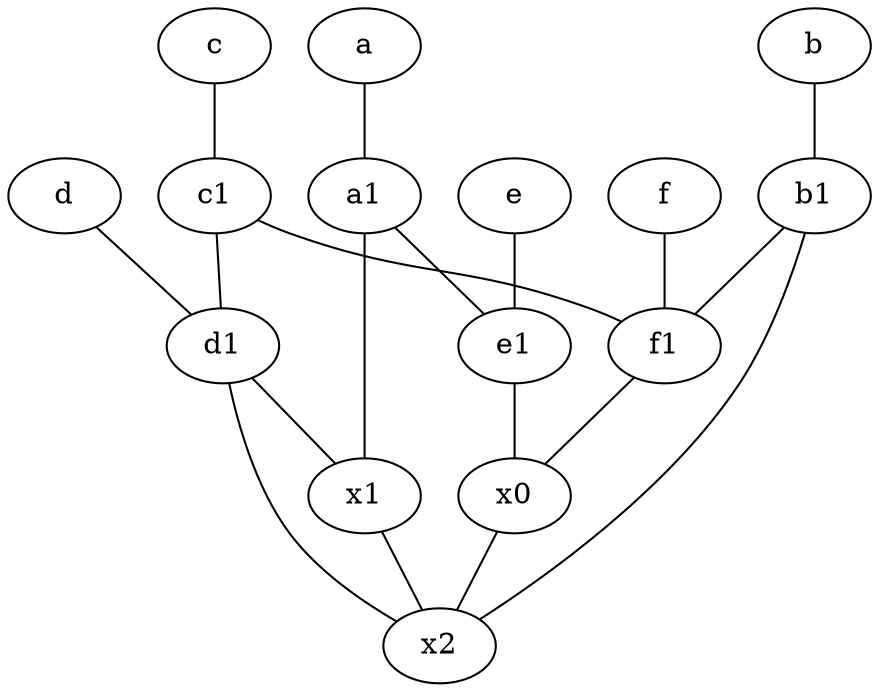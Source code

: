 graph {
	node [labelfontsize=50]
	e1 [labelfontsize=50 pos="7,7!"]
	c1 [labelfontsize=50 pos="4.5,3!"]
	d1 [labelfontsize=50 pos="3,5!"]
	b [labelfontsize=50 pos="10,4!"]
	a [labelfontsize=50 pos="8,2!"]
	a1 [labelfontsize=50 pos="8,3!"]
	f [labelfontsize=50 pos="3,9!"]
	x1 [labelfontsize=50]
	x2 [labelfontsize=50]
	e [labelfontsize=50 pos="7,9!"]
	d [labelfontsize=50 pos="2,5!"]
	x0 [labelfontsize=50]
	c [labelfontsize=50 pos="4.5,2!"]
	f1 [labelfontsize=50 pos="3,8!"]
	b1 [labelfontsize=50 pos="9,4!"]
	b1 -- x2
	x0 -- x2
	e -- e1
	x1 -- x2
	d -- d1
	d1 -- x1
	b -- b1
	a1 -- e1
	d1 -- x2
	c1 -- f1
	a -- a1
	f -- f1
	a1 -- x1
	b1 -- f1
	e1 -- x0
	c -- c1
	f1 -- x0
	c1 -- d1
}
